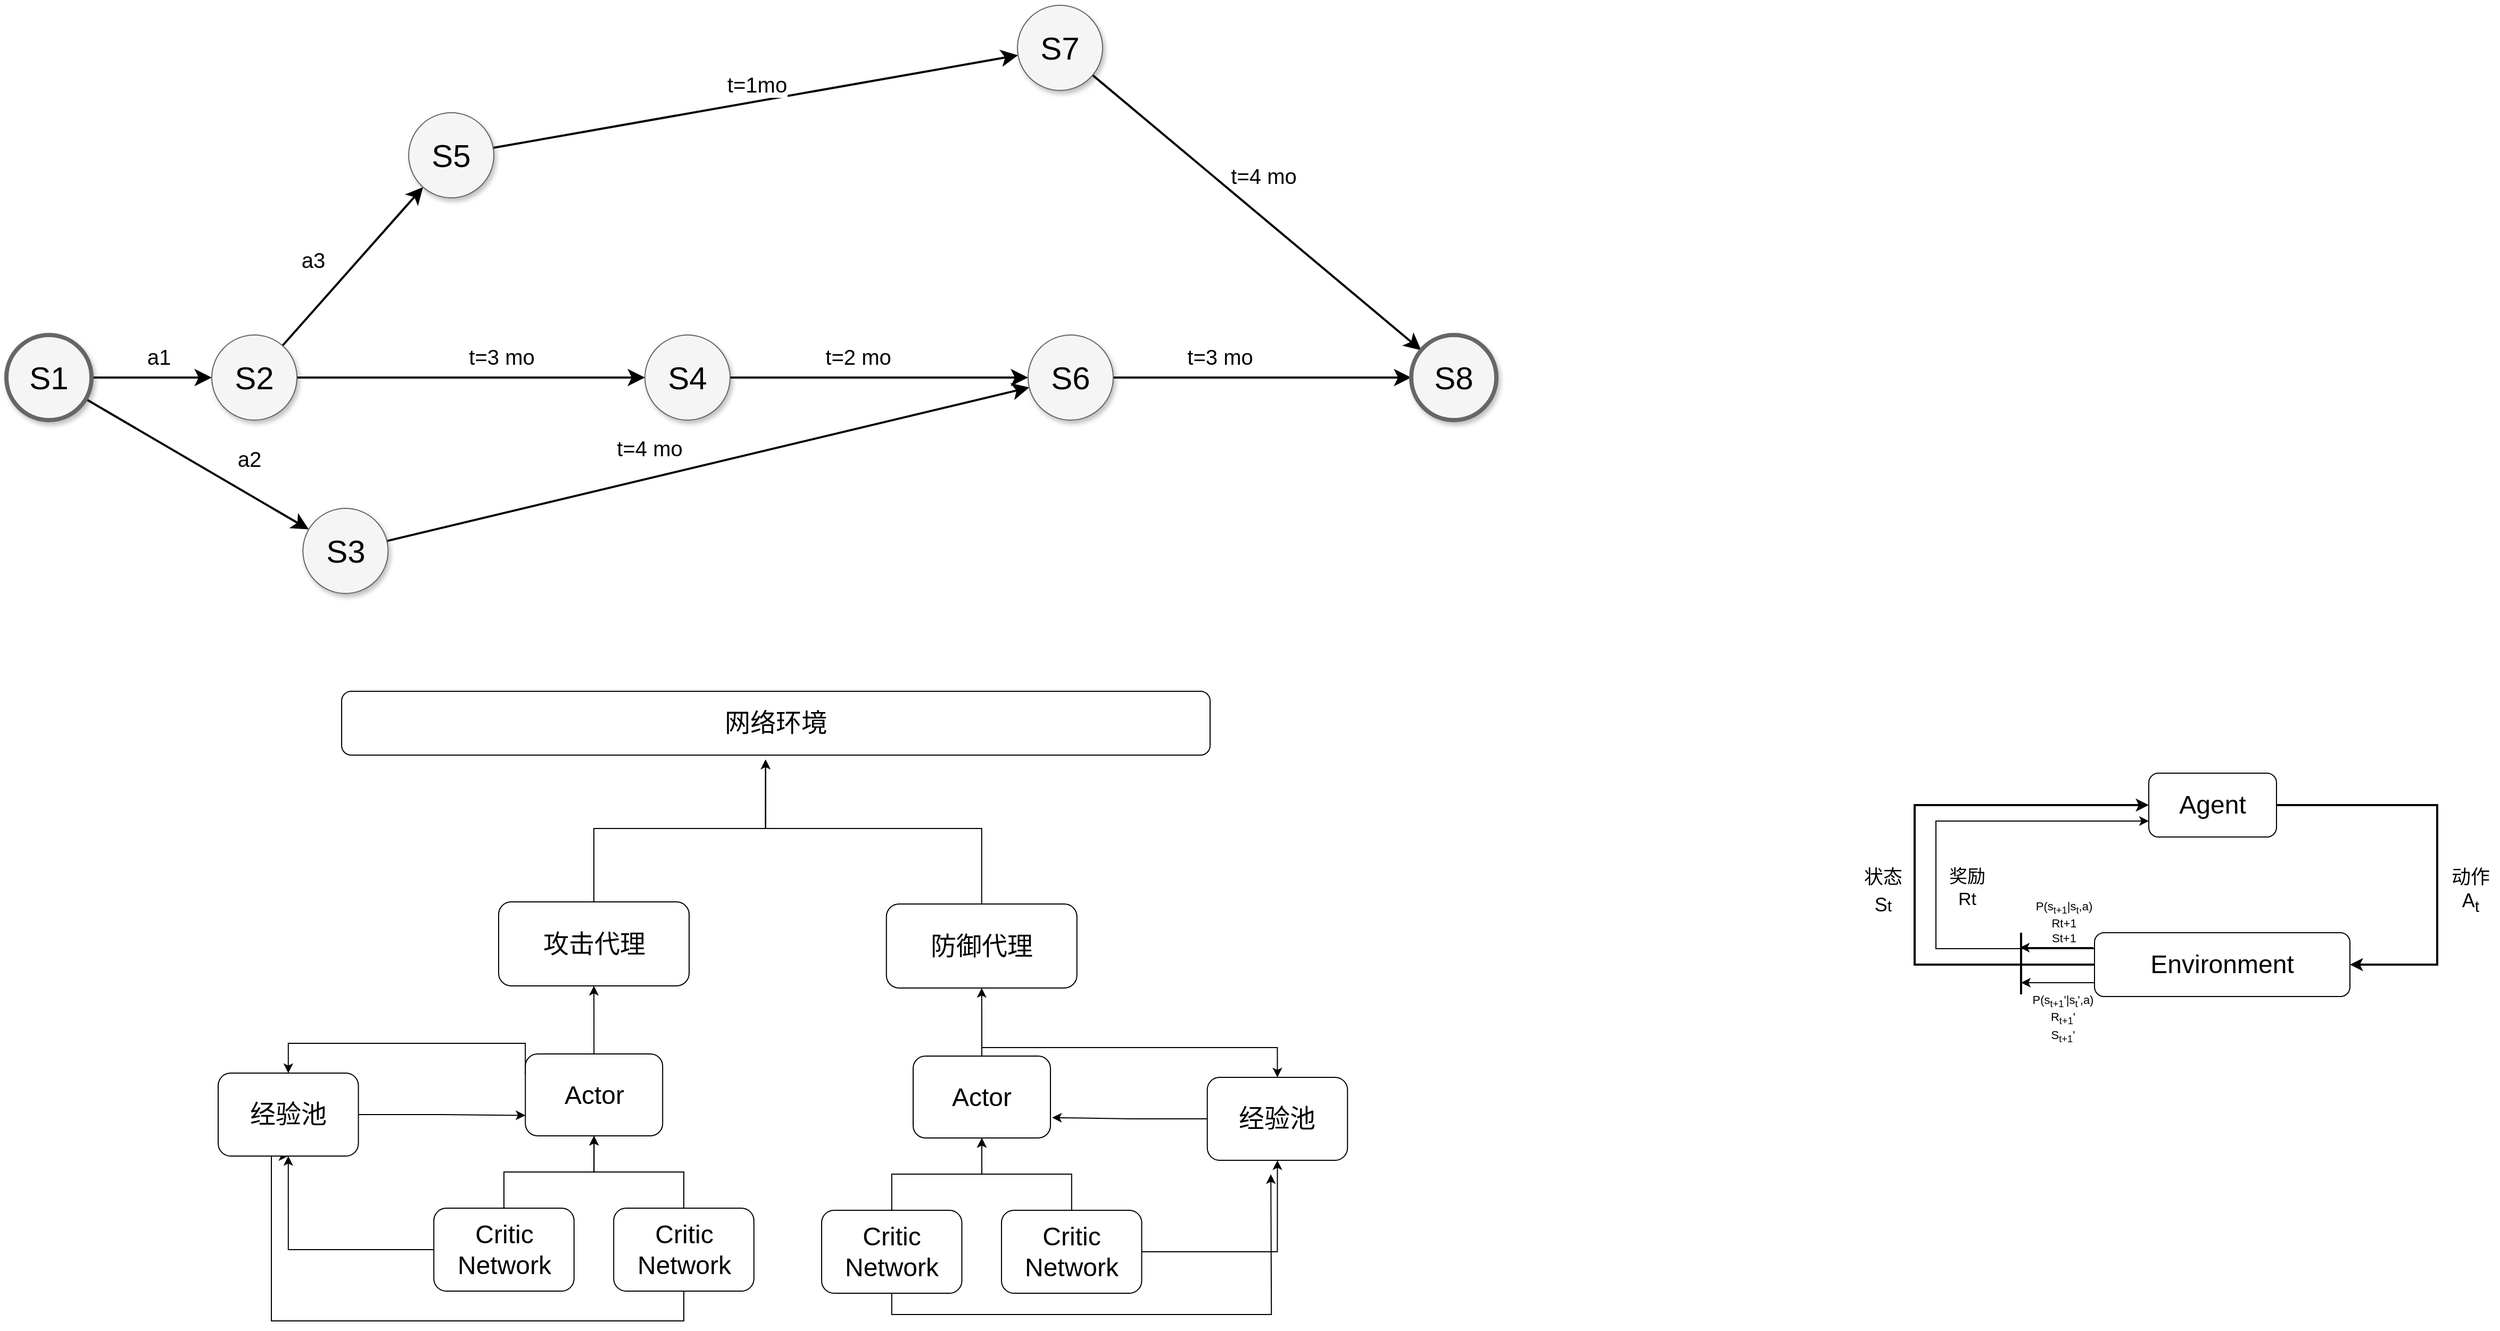 <mxfile version="26.0.15">
  <diagram name="Page-1" id="ff44883e-f642-bcb2-894b-16b3d25a3f0b">
    <mxGraphModel dx="2648" dy="1188" grid="0" gridSize="10" guides="1" tooltips="1" connect="1" arrows="1" fold="1" page="0" pageScale="1.5" pageWidth="413" pageHeight="291" background="none" math="0" shadow="0">
      <root>
        <mxCell id="0" style=";html=1;" />
        <mxCell id="1" style=";html=1;" parent="0" />
        <mxCell id="f0bcc99304e6f5a-9" style="edgeStyle=none;curved=1;html=1;startSize=10;endArrow=classic;endFill=1;endSize=10;strokeColor=#000000;strokeWidth=2;fontSize=12;" parent="1" source="f0bcc99304e6f5a-1" target="f0bcc99304e6f5a-2" edge="1">
          <mxGeometry relative="1" as="geometry" />
        </mxCell>
        <mxCell id="f0bcc99304e6f5a-18" value="a1" style="text;html=1;resizable=0;points=[];align=center;verticalAlign=middle;labelBackgroundColor=none;fontSize=20;" parent="f0bcc99304e6f5a-9" vertex="1" connectable="0">
          <mxGeometry x="0.255" y="-5" relative="1" as="geometry">
            <mxPoint x="-8" y="-25" as="offset" />
          </mxGeometry>
        </mxCell>
        <mxCell id="f0bcc99304e6f5a-16" style="edgeStyle=none;curved=1;html=1;startSize=10;endFill=1;endSize=10;strokeWidth=2;fontSize=12;" parent="1" source="f0bcc99304e6f5a-1" target="f0bcc99304e6f5a-3" edge="1">
          <mxGeometry relative="1" as="geometry" />
        </mxCell>
        <mxCell id="f0bcc99304e6f5a-19" value="a2" style="text;html=1;resizable=0;points=[];align=center;verticalAlign=middle;labelBackgroundColor=#ffffff;fontSize=20;" parent="f0bcc99304e6f5a-16" vertex="1" connectable="0">
          <mxGeometry x="-0.074" y="-2" relative="1" as="geometry">
            <mxPoint x="57" y="-3" as="offset" />
          </mxGeometry>
        </mxCell>
        <mxCell id="f0bcc99304e6f5a-1" value="S1" style="ellipse;whiteSpace=wrap;html=1;rounded=0;shadow=1;strokeColor=#666666;strokeWidth=4;fontSize=30;align=center;fillColor=#f5f5f5;" parent="1" vertex="1">
          <mxGeometry x="-42" y="659" width="80" height="80" as="geometry" />
        </mxCell>
        <mxCell id="f0bcc99304e6f5a-10" style="edgeStyle=none;curved=1;html=1;startSize=10;endFill=1;endSize=10;strokeWidth=2;fontSize=12;" parent="1" source="f0bcc99304e6f5a-2" target="f0bcc99304e6f5a-6" edge="1">
          <mxGeometry relative="1" as="geometry" />
        </mxCell>
        <mxCell id="f0bcc99304e6f5a-20" value="t=3 mo" style="text;html=1;resizable=0;points=[];align=center;verticalAlign=middle;labelBackgroundColor=#ffffff;fontSize=20;" parent="f0bcc99304e6f5a-10" vertex="1" connectable="0">
          <mxGeometry x="0.154" relative="1" as="geometry">
            <mxPoint x="3" y="-20" as="offset" />
          </mxGeometry>
        </mxCell>
        <mxCell id="f0bcc99304e6f5a-11" style="edgeStyle=none;curved=1;html=1;startSize=10;endFill=1;endSize=10;strokeWidth=2;fontSize=12;" parent="1" source="f0bcc99304e6f5a-2" target="f0bcc99304e6f5a-5" edge="1">
          <mxGeometry relative="1" as="geometry" />
        </mxCell>
        <mxCell id="f0bcc99304e6f5a-24" value="a3" style="text;html=1;resizable=0;points=[];align=center;verticalAlign=middle;labelBackgroundColor=#ffffff;fontSize=20;" parent="f0bcc99304e6f5a-11" vertex="1" connectable="0">
          <mxGeometry x="0.167" y="-3" relative="1" as="geometry">
            <mxPoint x="-51" y="4" as="offset" />
          </mxGeometry>
        </mxCell>
        <mxCell id="f0bcc99304e6f5a-2" value="S2" style="ellipse;whiteSpace=wrap;html=1;rounded=0;shadow=1;strokeColor=#666666;strokeWidth=1;fontSize=30;align=center;fillColor=#f5f5f5;" parent="1" vertex="1">
          <mxGeometry x="151" y="659" width="80" height="80" as="geometry" />
        </mxCell>
        <mxCell id="f0bcc99304e6f5a-17" style="edgeStyle=none;curved=1;html=1;startSize=10;endFill=1;endSize=10;strokeWidth=2;fontSize=12;" parent="1" source="f0bcc99304e6f5a-3" target="f0bcc99304e6f5a-4" edge="1">
          <mxGeometry relative="1" as="geometry" />
        </mxCell>
        <mxCell id="f0bcc99304e6f5a-27" value="t=4 mo" style="text;html=1;resizable=0;points=[];align=center;verticalAlign=middle;labelBackgroundColor=#ffffff;fontSize=20;" parent="f0bcc99304e6f5a-17" vertex="1" connectable="0">
          <mxGeometry x="-0.132" y="-6" relative="1" as="geometry">
            <mxPoint x="-17" y="-31" as="offset" />
          </mxGeometry>
        </mxCell>
        <mxCell id="f0bcc99304e6f5a-3" value="S3" style="ellipse;whiteSpace=wrap;html=1;rounded=0;shadow=1;strokeColor=#666666;strokeWidth=1;fontSize=30;align=center;fillColor=#f5f5f5;" parent="1" vertex="1">
          <mxGeometry x="236.63" y="822" width="80" height="80" as="geometry" />
        </mxCell>
        <mxCell id="f0bcc99304e6f5a-15" style="edgeStyle=none;curved=1;html=1;startSize=10;endFill=1;endSize=10;strokeWidth=2;fontSize=12;" parent="1" source="f0bcc99304e6f5a-4" target="f0bcc99304e6f5a-8" edge="1">
          <mxGeometry relative="1" as="geometry" />
        </mxCell>
        <mxCell id="f0bcc99304e6f5a-23" value="t=3 mo" style="text;html=1;resizable=0;points=[];align=center;verticalAlign=middle;labelBackgroundColor=#ffffff;fontSize=20;" parent="f0bcc99304e6f5a-15" vertex="1" connectable="0">
          <mxGeometry x="-0.414" y="-1" relative="1" as="geometry">
            <mxPoint x="18" y="-21" as="offset" />
          </mxGeometry>
        </mxCell>
        <mxCell id="f0bcc99304e6f5a-4" value="S6" style="ellipse;whiteSpace=wrap;html=1;rounded=0;shadow=1;strokeColor=#666666;strokeWidth=1;fontSize=30;align=center;fillColor=#f5f5f5;" parent="1" vertex="1">
          <mxGeometry x="918" y="659" width="80" height="80" as="geometry" />
        </mxCell>
        <mxCell id="f0bcc99304e6f5a-12" style="edgeStyle=none;curved=1;html=1;startSize=10;endFill=1;endSize=10;strokeWidth=2;fontSize=12;" parent="1" source="f0bcc99304e6f5a-5" target="f0bcc99304e6f5a-7" edge="1">
          <mxGeometry relative="1" as="geometry" />
        </mxCell>
        <mxCell id="f0bcc99304e6f5a-25" value="t=1mo" style="text;html=1;resizable=0;points=[];align=center;verticalAlign=middle;labelBackgroundColor=#ffffff;fontSize=20;" parent="f0bcc99304e6f5a-12" vertex="1" connectable="0">
          <mxGeometry x="-0.073" y="-5" relative="1" as="geometry">
            <mxPoint x="18" y="-25" as="offset" />
          </mxGeometry>
        </mxCell>
        <mxCell id="f0bcc99304e6f5a-5" value="S5" style="ellipse;whiteSpace=wrap;html=1;rounded=0;shadow=1;strokeColor=#666666;strokeWidth=1;fontSize=30;align=center;fillColor=#f5f5f5;" parent="1" vertex="1">
          <mxGeometry x="336" y="450" width="80" height="80" as="geometry" />
        </mxCell>
        <mxCell id="f0bcc99304e6f5a-14" style="edgeStyle=none;curved=1;html=1;startSize=10;endFill=1;endSize=10;strokeWidth=2;fontSize=12;" parent="1" source="f0bcc99304e6f5a-6" target="f0bcc99304e6f5a-4" edge="1">
          <mxGeometry relative="1" as="geometry" />
        </mxCell>
        <mxCell id="f0bcc99304e6f5a-22" value="t=2 mo" style="text;html=1;resizable=0;points=[];align=center;verticalAlign=middle;labelBackgroundColor=#ffffff;fontSize=20;" parent="f0bcc99304e6f5a-14" vertex="1" connectable="0">
          <mxGeometry x="-0.349" y="-1" relative="1" as="geometry">
            <mxPoint x="29" y="-21" as="offset" />
          </mxGeometry>
        </mxCell>
        <mxCell id="f0bcc99304e6f5a-6" value="S4" style="ellipse;whiteSpace=wrap;html=1;rounded=0;shadow=1;strokeColor=#666666;strokeWidth=1;fontSize=30;align=center;fillColor=#f5f5f5;" parent="1" vertex="1">
          <mxGeometry x="558" y="659" width="80" height="80" as="geometry" />
        </mxCell>
        <mxCell id="f0bcc99304e6f5a-13" style="edgeStyle=none;curved=1;html=1;startSize=10;endFill=1;endSize=10;strokeWidth=2;fontSize=12;" parent="1" source="f0bcc99304e6f5a-7" target="f0bcc99304e6f5a-8" edge="1">
          <mxGeometry relative="1" as="geometry" />
        </mxCell>
        <mxCell id="f0bcc99304e6f5a-26" value="t=4 mo" style="text;html=1;resizable=0;points=[];align=center;verticalAlign=middle;labelBackgroundColor=#ffffff;fontSize=20;" parent="f0bcc99304e6f5a-13" vertex="1" connectable="0">
          <mxGeometry x="-0.266" y="2" relative="1" as="geometry">
            <mxPoint x="45" y="1" as="offset" />
          </mxGeometry>
        </mxCell>
        <mxCell id="f0bcc99304e6f5a-7" value="S7" style="ellipse;whiteSpace=wrap;html=1;rounded=0;shadow=1;strokeColor=#666666;strokeWidth=1;fontSize=30;align=center;fillColor=#f5f5f5;" parent="1" vertex="1">
          <mxGeometry x="908" y="349" width="80" height="80" as="geometry" />
        </mxCell>
        <mxCell id="f0bcc99304e6f5a-8" value="S8" style="ellipse;whiteSpace=wrap;html=1;rounded=0;shadow=1;strokeColor=#666666;strokeWidth=4;fontSize=30;align=center;fillColor=#f5f5f5;" parent="1" vertex="1">
          <mxGeometry x="1278" y="659" width="80" height="80" as="geometry" />
        </mxCell>
        <mxCell id="1hvpJ5m77YqwDwWk46-2-6" style="edgeStyle=orthogonalEdgeStyle;rounded=0;orthogonalLoop=1;jettySize=auto;html=1;exitX=1;exitY=0.5;exitDx=0;exitDy=0;entryX=1;entryY=0.5;entryDx=0;entryDy=0;strokeWidth=2;" parent="1" source="1hvpJ5m77YqwDwWk46-2-1" target="1hvpJ5m77YqwDwWk46-2-2" edge="1">
          <mxGeometry relative="1" as="geometry">
            <Array as="points">
              <mxPoint x="2242" y="1101" />
              <mxPoint x="2242" y="1251" />
            </Array>
          </mxGeometry>
        </mxCell>
        <mxCell id="1hvpJ5m77YqwDwWk46-2-1" value="&lt;font style=&quot;font-size: 24px;&quot;&gt;Agent&lt;/font&gt;" style="rounded=1;whiteSpace=wrap;html=1;" parent="1" vertex="1">
          <mxGeometry x="1971" y="1071" width="120" height="60" as="geometry" />
        </mxCell>
        <mxCell id="1hvpJ5m77YqwDwWk46-2-9" style="edgeStyle=orthogonalEdgeStyle;rounded=0;orthogonalLoop=1;jettySize=auto;html=1;exitX=0;exitY=0.5;exitDx=0;exitDy=0;entryX=0;entryY=0.5;entryDx=0;entryDy=0;strokeWidth=2;" parent="1" source="1hvpJ5m77YqwDwWk46-2-2" target="1hvpJ5m77YqwDwWk46-2-1" edge="1">
          <mxGeometry relative="1" as="geometry">
            <Array as="points">
              <mxPoint x="1751" y="1251" />
              <mxPoint x="1751" y="1101" />
            </Array>
          </mxGeometry>
        </mxCell>
        <mxCell id="1hvpJ5m77YqwDwWk46-2-13" style="edgeStyle=orthogonalEdgeStyle;rounded=0;orthogonalLoop=1;jettySize=auto;html=1;exitX=0;exitY=0.25;exitDx=0;exitDy=0;entryX=0;entryY=0.75;entryDx=0;entryDy=0;" parent="1" source="1hvpJ5m77YqwDwWk46-2-2" target="1hvpJ5m77YqwDwWk46-2-1" edge="1">
          <mxGeometry relative="1" as="geometry">
            <Array as="points">
              <mxPoint x="1771" y="1236" />
              <mxPoint x="1771" y="1116" />
            </Array>
          </mxGeometry>
        </mxCell>
        <mxCell id="1hvpJ5m77YqwDwWk46-2-2" value="&lt;font style=&quot;font-size: 24px;&quot;&gt;Environment&lt;/font&gt;" style="rounded=1;whiteSpace=wrap;html=1;" parent="1" vertex="1">
          <mxGeometry x="1920" y="1221" width="240" height="60" as="geometry" />
        </mxCell>
        <mxCell id="1hvpJ5m77YqwDwWk46-2-7" value="动作&lt;div&gt;A&lt;sub&gt;t&lt;/sub&gt;&lt;/div&gt;" style="text;html=1;align=center;verticalAlign=middle;resizable=0;points=[];autosize=1;strokeColor=none;fillColor=none;fontSize=18;" parent="1" vertex="1">
          <mxGeometry x="2246" y="1152" width="54" height="59" as="geometry" />
        </mxCell>
        <mxCell id="1hvpJ5m77YqwDwWk46-2-8" value="" style="endArrow=none;html=1;rounded=0;strokeWidth=2;" parent="1" edge="1">
          <mxGeometry width="50" height="50" relative="1" as="geometry">
            <mxPoint x="1851" y="1279" as="sourcePoint" />
            <mxPoint x="1851" y="1221" as="targetPoint" />
          </mxGeometry>
        </mxCell>
        <mxCell id="1hvpJ5m77YqwDwWk46-2-10" value="状态&lt;br&gt;&lt;div&gt;&lt;sub&gt;&lt;span style=&quot;font-size: 18px;&quot;&gt;S&lt;/span&gt;t&lt;/sub&gt;&lt;/div&gt;" style="text;html=1;align=center;verticalAlign=middle;resizable=0;points=[];autosize=1;strokeColor=none;fillColor=none;fontSize=18;" parent="1" vertex="1">
          <mxGeometry x="1694" y="1152" width="54" height="59" as="geometry" />
        </mxCell>
        <mxCell id="1hvpJ5m77YqwDwWk46-2-11" value="" style="endArrow=classic;html=1;rounded=0;" parent="1" edge="1">
          <mxGeometry width="50" height="50" relative="1" as="geometry">
            <mxPoint x="1919" y="1235" as="sourcePoint" />
            <mxPoint x="1850" y="1235" as="targetPoint" />
          </mxGeometry>
        </mxCell>
        <mxCell id="1hvpJ5m77YqwDwWk46-2-12" value="P(s&lt;sub&gt;t+1&lt;/sub&gt;|s&lt;sub&gt;t&lt;/sub&gt;,a)&lt;div&gt;&lt;span&gt;R&lt;/span&gt;&lt;span&gt;t+1&lt;/span&gt;&lt;/div&gt;&lt;div&gt;&lt;span&gt;S&lt;/span&gt;&lt;span&gt;t+1&lt;/span&gt;&lt;/div&gt;" style="text;html=1;align=center;verticalAlign=middle;resizable=0;points=[];autosize=1;strokeColor=none;fillColor=none;fontSize=11;" parent="1" vertex="1">
          <mxGeometry x="1855" y="1184" width="71" height="54" as="geometry" />
        </mxCell>
        <mxCell id="1hvpJ5m77YqwDwWk46-2-14" value="&lt;font style=&quot;font-size: 17px;&quot;&gt;奖励&lt;/font&gt;&lt;div&gt;&lt;font style=&quot;font-size: 17px;&quot;&gt;Rt&lt;/font&gt;&lt;/div&gt;" style="text;html=1;align=center;verticalAlign=middle;resizable=0;points=[];autosize=1;strokeColor=none;fillColor=none;" parent="1" vertex="1">
          <mxGeometry x="1774" y="1152" width="52" height="53" as="geometry" />
        </mxCell>
        <mxCell id="1hvpJ5m77YqwDwWk46-2-15" value="P(s&lt;sub&gt;t+1&lt;/sub&gt;&#39;|s&lt;sub&gt;t&lt;/sub&gt;&#39;,a)&lt;div&gt;&lt;span&gt;R&lt;/span&gt;&lt;span&gt;&lt;sub&gt;t+1&lt;/sub&gt;&lt;/span&gt;&lt;span style=&quot;background-color: initial;&quot;&gt;&#39;&lt;/span&gt;&lt;/div&gt;&lt;div&gt;&lt;span&gt;S&lt;/span&gt;&lt;span&gt;&lt;sub&gt;t+1&lt;/sub&gt;&lt;/span&gt;&lt;span style=&quot;background-color: initial;&quot;&gt;&#39;&lt;/span&gt;&lt;/div&gt;" style="text;html=1;align=center;verticalAlign=middle;resizable=0;points=[];autosize=1;strokeColor=none;fillColor=none;fontSize=11;" parent="1" vertex="1">
          <mxGeometry x="1852.5" y="1272" width="75" height="60" as="geometry" />
        </mxCell>
        <mxCell id="1hvpJ5m77YqwDwWk46-2-16" value="" style="endArrow=classic;html=1;rounded=0;" parent="1" edge="1">
          <mxGeometry width="50" height="50" relative="1" as="geometry">
            <mxPoint x="1920" y="1268" as="sourcePoint" />
            <mxPoint x="1851" y="1268" as="targetPoint" />
          </mxGeometry>
        </mxCell>
        <mxCell id="dEJNEvRvPIgXPgw6vWS1-1" value="&lt;span style=&quot;font-size: 24px;&quot;&gt;攻击代理&lt;/span&gt;" style="rounded=1;whiteSpace=wrap;html=1;" vertex="1" parent="1">
          <mxGeometry x="420.5" y="1192" width="179" height="79" as="geometry" />
        </mxCell>
        <mxCell id="dEJNEvRvPIgXPgw6vWS1-9" style="edgeStyle=orthogonalEdgeStyle;rounded=0;orthogonalLoop=1;jettySize=auto;html=1;entryX=0.5;entryY=1;entryDx=0;entryDy=0;" edge="1" parent="1" source="dEJNEvRvPIgXPgw6vWS1-2" target="dEJNEvRvPIgXPgw6vWS1-1">
          <mxGeometry relative="1" as="geometry" />
        </mxCell>
        <mxCell id="dEJNEvRvPIgXPgw6vWS1-20" style="edgeStyle=orthogonalEdgeStyle;rounded=0;orthogonalLoop=1;jettySize=auto;html=1;exitX=0;exitY=0.25;exitDx=0;exitDy=0;entryX=0.5;entryY=0;entryDx=0;entryDy=0;" edge="1" parent="1" source="dEJNEvRvPIgXPgw6vWS1-2" target="dEJNEvRvPIgXPgw6vWS1-18">
          <mxGeometry relative="1" as="geometry">
            <Array as="points">
              <mxPoint x="446" y="1325" />
              <mxPoint x="223" y="1325" />
            </Array>
          </mxGeometry>
        </mxCell>
        <mxCell id="dEJNEvRvPIgXPgw6vWS1-2" value="&lt;span style=&quot;font-size: 24px;&quot;&gt;Actor&lt;/span&gt;" style="rounded=1;whiteSpace=wrap;html=1;" vertex="1" parent="1">
          <mxGeometry x="445.63" y="1335" width="129" height="77" as="geometry" />
        </mxCell>
        <mxCell id="dEJNEvRvPIgXPgw6vWS1-4" style="edgeStyle=orthogonalEdgeStyle;rounded=0;orthogonalLoop=1;jettySize=auto;html=1;entryX=0.5;entryY=1;entryDx=0;entryDy=0;" edge="1" parent="1" source="dEJNEvRvPIgXPgw6vWS1-3" target="dEJNEvRvPIgXPgw6vWS1-2">
          <mxGeometry relative="1" as="geometry" />
        </mxCell>
        <mxCell id="dEJNEvRvPIgXPgw6vWS1-19" style="edgeStyle=orthogonalEdgeStyle;rounded=0;orthogonalLoop=1;jettySize=auto;html=1;exitX=0;exitY=0.5;exitDx=0;exitDy=0;entryX=0.5;entryY=1;entryDx=0;entryDy=0;" edge="1" parent="1" source="dEJNEvRvPIgXPgw6vWS1-3" target="dEJNEvRvPIgXPgw6vWS1-18">
          <mxGeometry relative="1" as="geometry" />
        </mxCell>
        <mxCell id="dEJNEvRvPIgXPgw6vWS1-3" value="&lt;span style=&quot;font-size: 24px;&quot;&gt;Critic Network&lt;/span&gt;" style="rounded=1;whiteSpace=wrap;html=1;" vertex="1" parent="1">
          <mxGeometry x="359.63" y="1480" width="131.75" height="78" as="geometry" />
        </mxCell>
        <mxCell id="dEJNEvRvPIgXPgw6vWS1-7" style="edgeStyle=orthogonalEdgeStyle;rounded=0;orthogonalLoop=1;jettySize=auto;html=1;entryX=0.5;entryY=1;entryDx=0;entryDy=0;" edge="1" parent="1" source="dEJNEvRvPIgXPgw6vWS1-6" target="dEJNEvRvPIgXPgw6vWS1-2">
          <mxGeometry relative="1" as="geometry" />
        </mxCell>
        <mxCell id="dEJNEvRvPIgXPgw6vWS1-21" style="edgeStyle=orthogonalEdgeStyle;rounded=0;orthogonalLoop=1;jettySize=auto;html=1;entryX=0.5;entryY=1;entryDx=0;entryDy=0;" edge="1" parent="1" source="dEJNEvRvPIgXPgw6vWS1-6" target="dEJNEvRvPIgXPgw6vWS1-18">
          <mxGeometry relative="1" as="geometry">
            <Array as="points">
              <mxPoint x="595" y="1586" />
              <mxPoint x="207" y="1586" />
            </Array>
          </mxGeometry>
        </mxCell>
        <mxCell id="dEJNEvRvPIgXPgw6vWS1-6" value="&lt;span style=&quot;font-size: 24px;&quot;&gt;Critic Network&lt;/span&gt;" style="rounded=1;whiteSpace=wrap;html=1;" vertex="1" parent="1">
          <mxGeometry x="528.63" y="1480" width="131.75" height="78" as="geometry" />
        </mxCell>
        <mxCell id="dEJNEvRvPIgXPgw6vWS1-8" value="&lt;span style=&quot;font-size: 24px;&quot;&gt;网络环境&lt;/span&gt;" style="rounded=1;whiteSpace=wrap;html=1;" vertex="1" parent="1">
          <mxGeometry x="273" y="994" width="816" height="60" as="geometry" />
        </mxCell>
        <mxCell id="dEJNEvRvPIgXPgw6vWS1-10" style="edgeStyle=orthogonalEdgeStyle;rounded=0;orthogonalLoop=1;jettySize=auto;html=1;entryX=0.488;entryY=1.071;entryDx=0;entryDy=0;entryPerimeter=0;" edge="1" parent="1" source="dEJNEvRvPIgXPgw6vWS1-1" target="dEJNEvRvPIgXPgw6vWS1-8">
          <mxGeometry relative="1" as="geometry" />
        </mxCell>
        <mxCell id="dEJNEvRvPIgXPgw6vWS1-22" style="edgeStyle=orthogonalEdgeStyle;rounded=0;orthogonalLoop=1;jettySize=auto;html=1;exitX=1;exitY=0.5;exitDx=0;exitDy=0;entryX=0;entryY=0.75;entryDx=0;entryDy=0;" edge="1" parent="1" source="dEJNEvRvPIgXPgw6vWS1-18" target="dEJNEvRvPIgXPgw6vWS1-2">
          <mxGeometry relative="1" as="geometry" />
        </mxCell>
        <mxCell id="dEJNEvRvPIgXPgw6vWS1-18" value="&lt;span style=&quot;font-size: 24px;&quot;&gt;经验池&lt;/span&gt;" style="rounded=1;whiteSpace=wrap;html=1;" vertex="1" parent="1">
          <mxGeometry x="157" y="1353" width="131.75" height="78" as="geometry" />
        </mxCell>
        <mxCell id="dEJNEvRvPIgXPgw6vWS1-41" style="edgeStyle=orthogonalEdgeStyle;rounded=0;orthogonalLoop=1;jettySize=auto;html=1;exitX=0.5;exitY=0;exitDx=0;exitDy=0;" edge="1" parent="1" source="dEJNEvRvPIgXPgw6vWS1-23">
          <mxGeometry relative="1" as="geometry">
            <mxPoint x="671.444" y="1058.111" as="targetPoint" />
            <Array as="points">
              <mxPoint x="874" y="1123" />
              <mxPoint x="671" y="1123" />
            </Array>
          </mxGeometry>
        </mxCell>
        <mxCell id="dEJNEvRvPIgXPgw6vWS1-23" value="&lt;span style=&quot;font-size: 24px;&quot;&gt;防御代理&lt;/span&gt;" style="rounded=1;whiteSpace=wrap;html=1;" vertex="1" parent="1">
          <mxGeometry x="784.87" y="1194" width="179" height="79" as="geometry" />
        </mxCell>
        <mxCell id="dEJNEvRvPIgXPgw6vWS1-24" style="edgeStyle=orthogonalEdgeStyle;rounded=0;orthogonalLoop=1;jettySize=auto;html=1;entryX=0.5;entryY=1;entryDx=0;entryDy=0;" edge="1" source="dEJNEvRvPIgXPgw6vWS1-26" target="dEJNEvRvPIgXPgw6vWS1-23" parent="1">
          <mxGeometry relative="1" as="geometry" />
        </mxCell>
        <mxCell id="dEJNEvRvPIgXPgw6vWS1-35" style="edgeStyle=orthogonalEdgeStyle;rounded=0;orthogonalLoop=1;jettySize=auto;html=1;entryX=0.5;entryY=0;entryDx=0;entryDy=0;" edge="1" parent="1" source="dEJNEvRvPIgXPgw6vWS1-26" target="dEJNEvRvPIgXPgw6vWS1-34">
          <mxGeometry relative="1" as="geometry">
            <Array as="points">
              <mxPoint x="874" y="1329" />
              <mxPoint x="1152" y="1329" />
            </Array>
          </mxGeometry>
        </mxCell>
        <mxCell id="dEJNEvRvPIgXPgw6vWS1-26" value="&lt;span style=&quot;font-size: 24px;&quot;&gt;Actor&lt;/span&gt;" style="rounded=1;whiteSpace=wrap;html=1;" vertex="1" parent="1">
          <mxGeometry x="810" y="1337" width="129" height="77" as="geometry" />
        </mxCell>
        <mxCell id="dEJNEvRvPIgXPgw6vWS1-27" style="edgeStyle=orthogonalEdgeStyle;rounded=0;orthogonalLoop=1;jettySize=auto;html=1;entryX=0.5;entryY=1;entryDx=0;entryDy=0;" edge="1" source="dEJNEvRvPIgXPgw6vWS1-29" target="dEJNEvRvPIgXPgw6vWS1-26" parent="1">
          <mxGeometry relative="1" as="geometry" />
        </mxCell>
        <mxCell id="dEJNEvRvPIgXPgw6vWS1-37" style="edgeStyle=orthogonalEdgeStyle;rounded=0;orthogonalLoop=1;jettySize=auto;html=1;exitX=0.5;exitY=1;exitDx=0;exitDy=0;" edge="1" parent="1" source="dEJNEvRvPIgXPgw6vWS1-29">
          <mxGeometry relative="1" as="geometry">
            <mxPoint x="1146.095" y="1448.177" as="targetPoint" />
          </mxGeometry>
        </mxCell>
        <mxCell id="dEJNEvRvPIgXPgw6vWS1-29" value="&lt;span style=&quot;font-size: 24px;&quot;&gt;Critic Network&lt;/span&gt;" style="rounded=1;whiteSpace=wrap;html=1;" vertex="1" parent="1">
          <mxGeometry x="724" y="1482" width="131.75" height="78" as="geometry" />
        </mxCell>
        <mxCell id="dEJNEvRvPIgXPgw6vWS1-30" style="edgeStyle=orthogonalEdgeStyle;rounded=0;orthogonalLoop=1;jettySize=auto;html=1;entryX=0.5;entryY=1;entryDx=0;entryDy=0;" edge="1" source="dEJNEvRvPIgXPgw6vWS1-32" target="dEJNEvRvPIgXPgw6vWS1-26" parent="1">
          <mxGeometry relative="1" as="geometry" />
        </mxCell>
        <mxCell id="dEJNEvRvPIgXPgw6vWS1-36" style="edgeStyle=orthogonalEdgeStyle;rounded=0;orthogonalLoop=1;jettySize=auto;html=1;exitX=1;exitY=0.5;exitDx=0;exitDy=0;entryX=0.5;entryY=1;entryDx=0;entryDy=0;" edge="1" parent="1" source="dEJNEvRvPIgXPgw6vWS1-32" target="dEJNEvRvPIgXPgw6vWS1-34">
          <mxGeometry relative="1" as="geometry" />
        </mxCell>
        <mxCell id="dEJNEvRvPIgXPgw6vWS1-32" value="&lt;span style=&quot;font-size: 24px;&quot;&gt;Critic Network&lt;/span&gt;" style="rounded=1;whiteSpace=wrap;html=1;" vertex="1" parent="1">
          <mxGeometry x="893" y="1482" width="131.75" height="78" as="geometry" />
        </mxCell>
        <mxCell id="dEJNEvRvPIgXPgw6vWS1-38" style="edgeStyle=orthogonalEdgeStyle;rounded=0;orthogonalLoop=1;jettySize=auto;html=1;exitX=0;exitY=0.5;exitDx=0;exitDy=0;" edge="1" parent="1" source="dEJNEvRvPIgXPgw6vWS1-34">
          <mxGeometry relative="1" as="geometry">
            <mxPoint x="940.605" y="1394.843" as="targetPoint" />
          </mxGeometry>
        </mxCell>
        <mxCell id="dEJNEvRvPIgXPgw6vWS1-34" value="&lt;span style=&quot;font-size: 24px;&quot;&gt;经验池&lt;/span&gt;" style="rounded=1;whiteSpace=wrap;html=1;" vertex="1" parent="1">
          <mxGeometry x="1086.37" y="1357" width="131.75" height="78" as="geometry" />
        </mxCell>
      </root>
    </mxGraphModel>
  </diagram>
</mxfile>
